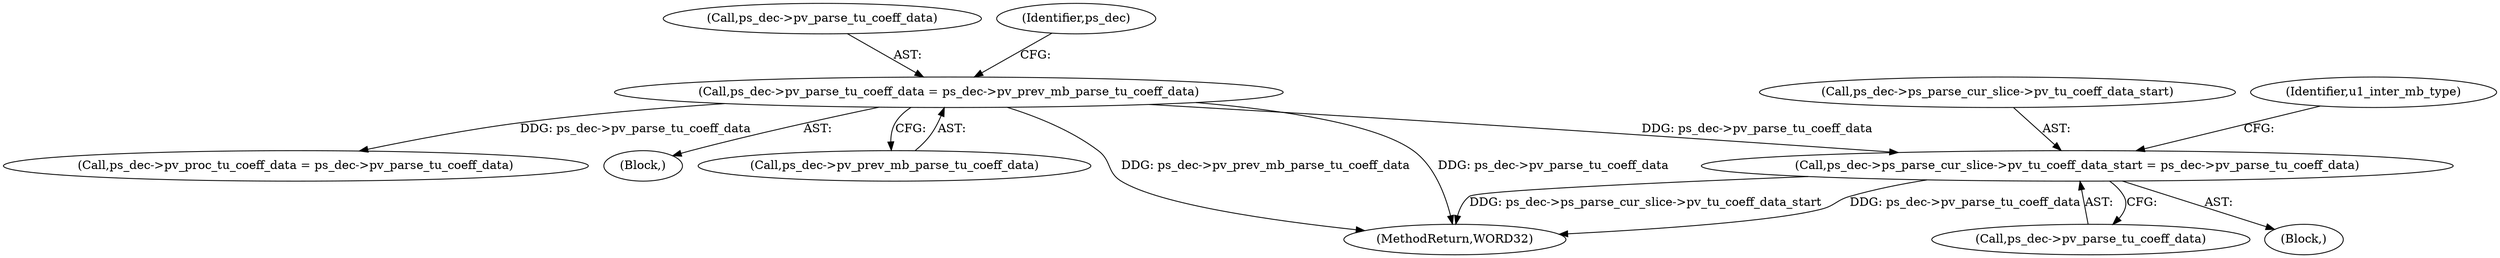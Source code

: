 digraph "0_Android_4a524d3a8ae9aa20c36430008e6bd429443f8f1d_1@pointer" {
"1000825" [label="(Call,ps_dec->ps_parse_cur_slice->pv_tu_coeff_data_start = ps_dec->pv_parse_tu_coeff_data)"];
"1000552" [label="(Call,ps_dec->pv_parse_tu_coeff_data = ps_dec->pv_prev_mb_parse_tu_coeff_data)"];
"1000836" [label="(Call,ps_dec->pv_proc_tu_coeff_data = ps_dec->pv_parse_tu_coeff_data)"];
"1001278" [label="(MethodReturn,WORD32)"];
"1000826" [label="(Call,ps_dec->ps_parse_cur_slice->pv_tu_coeff_data_start)"];
"1000824" [label="(Block,)"];
"1000486" [label="(Block,)"];
"1000831" [label="(Call,ps_dec->pv_parse_tu_coeff_data)"];
"1000553" [label="(Call,ps_dec->pv_parse_tu_coeff_data)"];
"1000552" [label="(Call,ps_dec->pv_parse_tu_coeff_data = ps_dec->pv_prev_mb_parse_tu_coeff_data)"];
"1000561" [label="(Identifier,ps_dec)"];
"1000844" [label="(Identifier,u1_inter_mb_type)"];
"1000825" [label="(Call,ps_dec->ps_parse_cur_slice->pv_tu_coeff_data_start = ps_dec->pv_parse_tu_coeff_data)"];
"1000556" [label="(Call,ps_dec->pv_prev_mb_parse_tu_coeff_data)"];
"1000825" -> "1000824"  [label="AST: "];
"1000825" -> "1000831"  [label="CFG: "];
"1000826" -> "1000825"  [label="AST: "];
"1000831" -> "1000825"  [label="AST: "];
"1000844" -> "1000825"  [label="CFG: "];
"1000825" -> "1001278"  [label="DDG: ps_dec->ps_parse_cur_slice->pv_tu_coeff_data_start"];
"1000825" -> "1001278"  [label="DDG: ps_dec->pv_parse_tu_coeff_data"];
"1000552" -> "1000825"  [label="DDG: ps_dec->pv_parse_tu_coeff_data"];
"1000552" -> "1000486"  [label="AST: "];
"1000552" -> "1000556"  [label="CFG: "];
"1000553" -> "1000552"  [label="AST: "];
"1000556" -> "1000552"  [label="AST: "];
"1000561" -> "1000552"  [label="CFG: "];
"1000552" -> "1001278"  [label="DDG: ps_dec->pv_parse_tu_coeff_data"];
"1000552" -> "1001278"  [label="DDG: ps_dec->pv_prev_mb_parse_tu_coeff_data"];
"1000552" -> "1000836"  [label="DDG: ps_dec->pv_parse_tu_coeff_data"];
}
